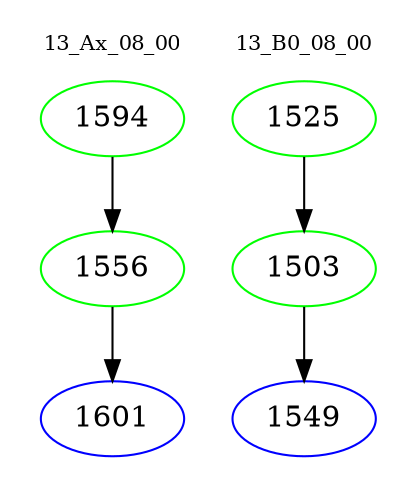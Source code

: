 digraph{
subgraph cluster_0 {
color = white
label = "13_Ax_08_00";
fontsize=10;
T0_1594 [label="1594", color="green"]
T0_1594 -> T0_1556 [color="black"]
T0_1556 [label="1556", color="green"]
T0_1556 -> T0_1601 [color="black"]
T0_1601 [label="1601", color="blue"]
}
subgraph cluster_1 {
color = white
label = "13_B0_08_00";
fontsize=10;
T1_1525 [label="1525", color="green"]
T1_1525 -> T1_1503 [color="black"]
T1_1503 [label="1503", color="green"]
T1_1503 -> T1_1549 [color="black"]
T1_1549 [label="1549", color="blue"]
}
}
